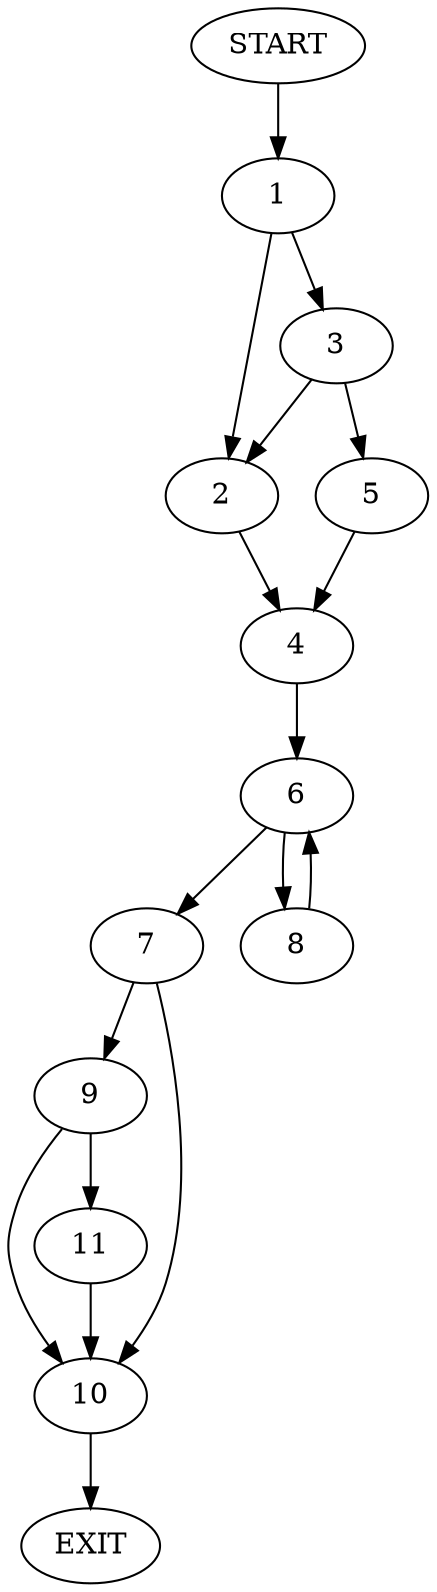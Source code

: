 digraph {
0 [label="START"]
12 [label="EXIT"]
0 -> 1
1 -> 2
1 -> 3
2 -> 4
3 -> 2
3 -> 5
5 -> 4
4 -> 6
6 -> 7
6 -> 8
8 -> 6
7 -> 9
7 -> 10
10 -> 12
9 -> 11
9 -> 10
11 -> 10
}
